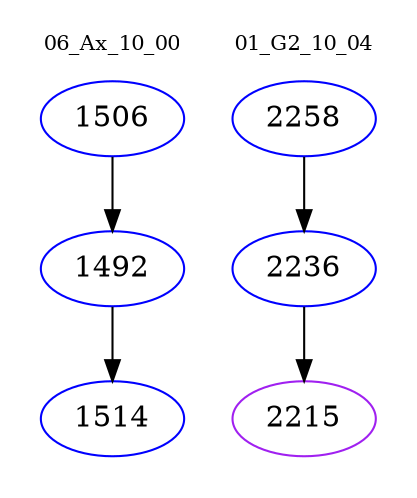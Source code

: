 digraph{
subgraph cluster_0 {
color = white
label = "06_Ax_10_00";
fontsize=10;
T0_1506 [label="1506", color="blue"]
T0_1506 -> T0_1492 [color="black"]
T0_1492 [label="1492", color="blue"]
T0_1492 -> T0_1514 [color="black"]
T0_1514 [label="1514", color="blue"]
}
subgraph cluster_1 {
color = white
label = "01_G2_10_04";
fontsize=10;
T1_2258 [label="2258", color="blue"]
T1_2258 -> T1_2236 [color="black"]
T1_2236 [label="2236", color="blue"]
T1_2236 -> T1_2215 [color="black"]
T1_2215 [label="2215", color="purple"]
}
}
